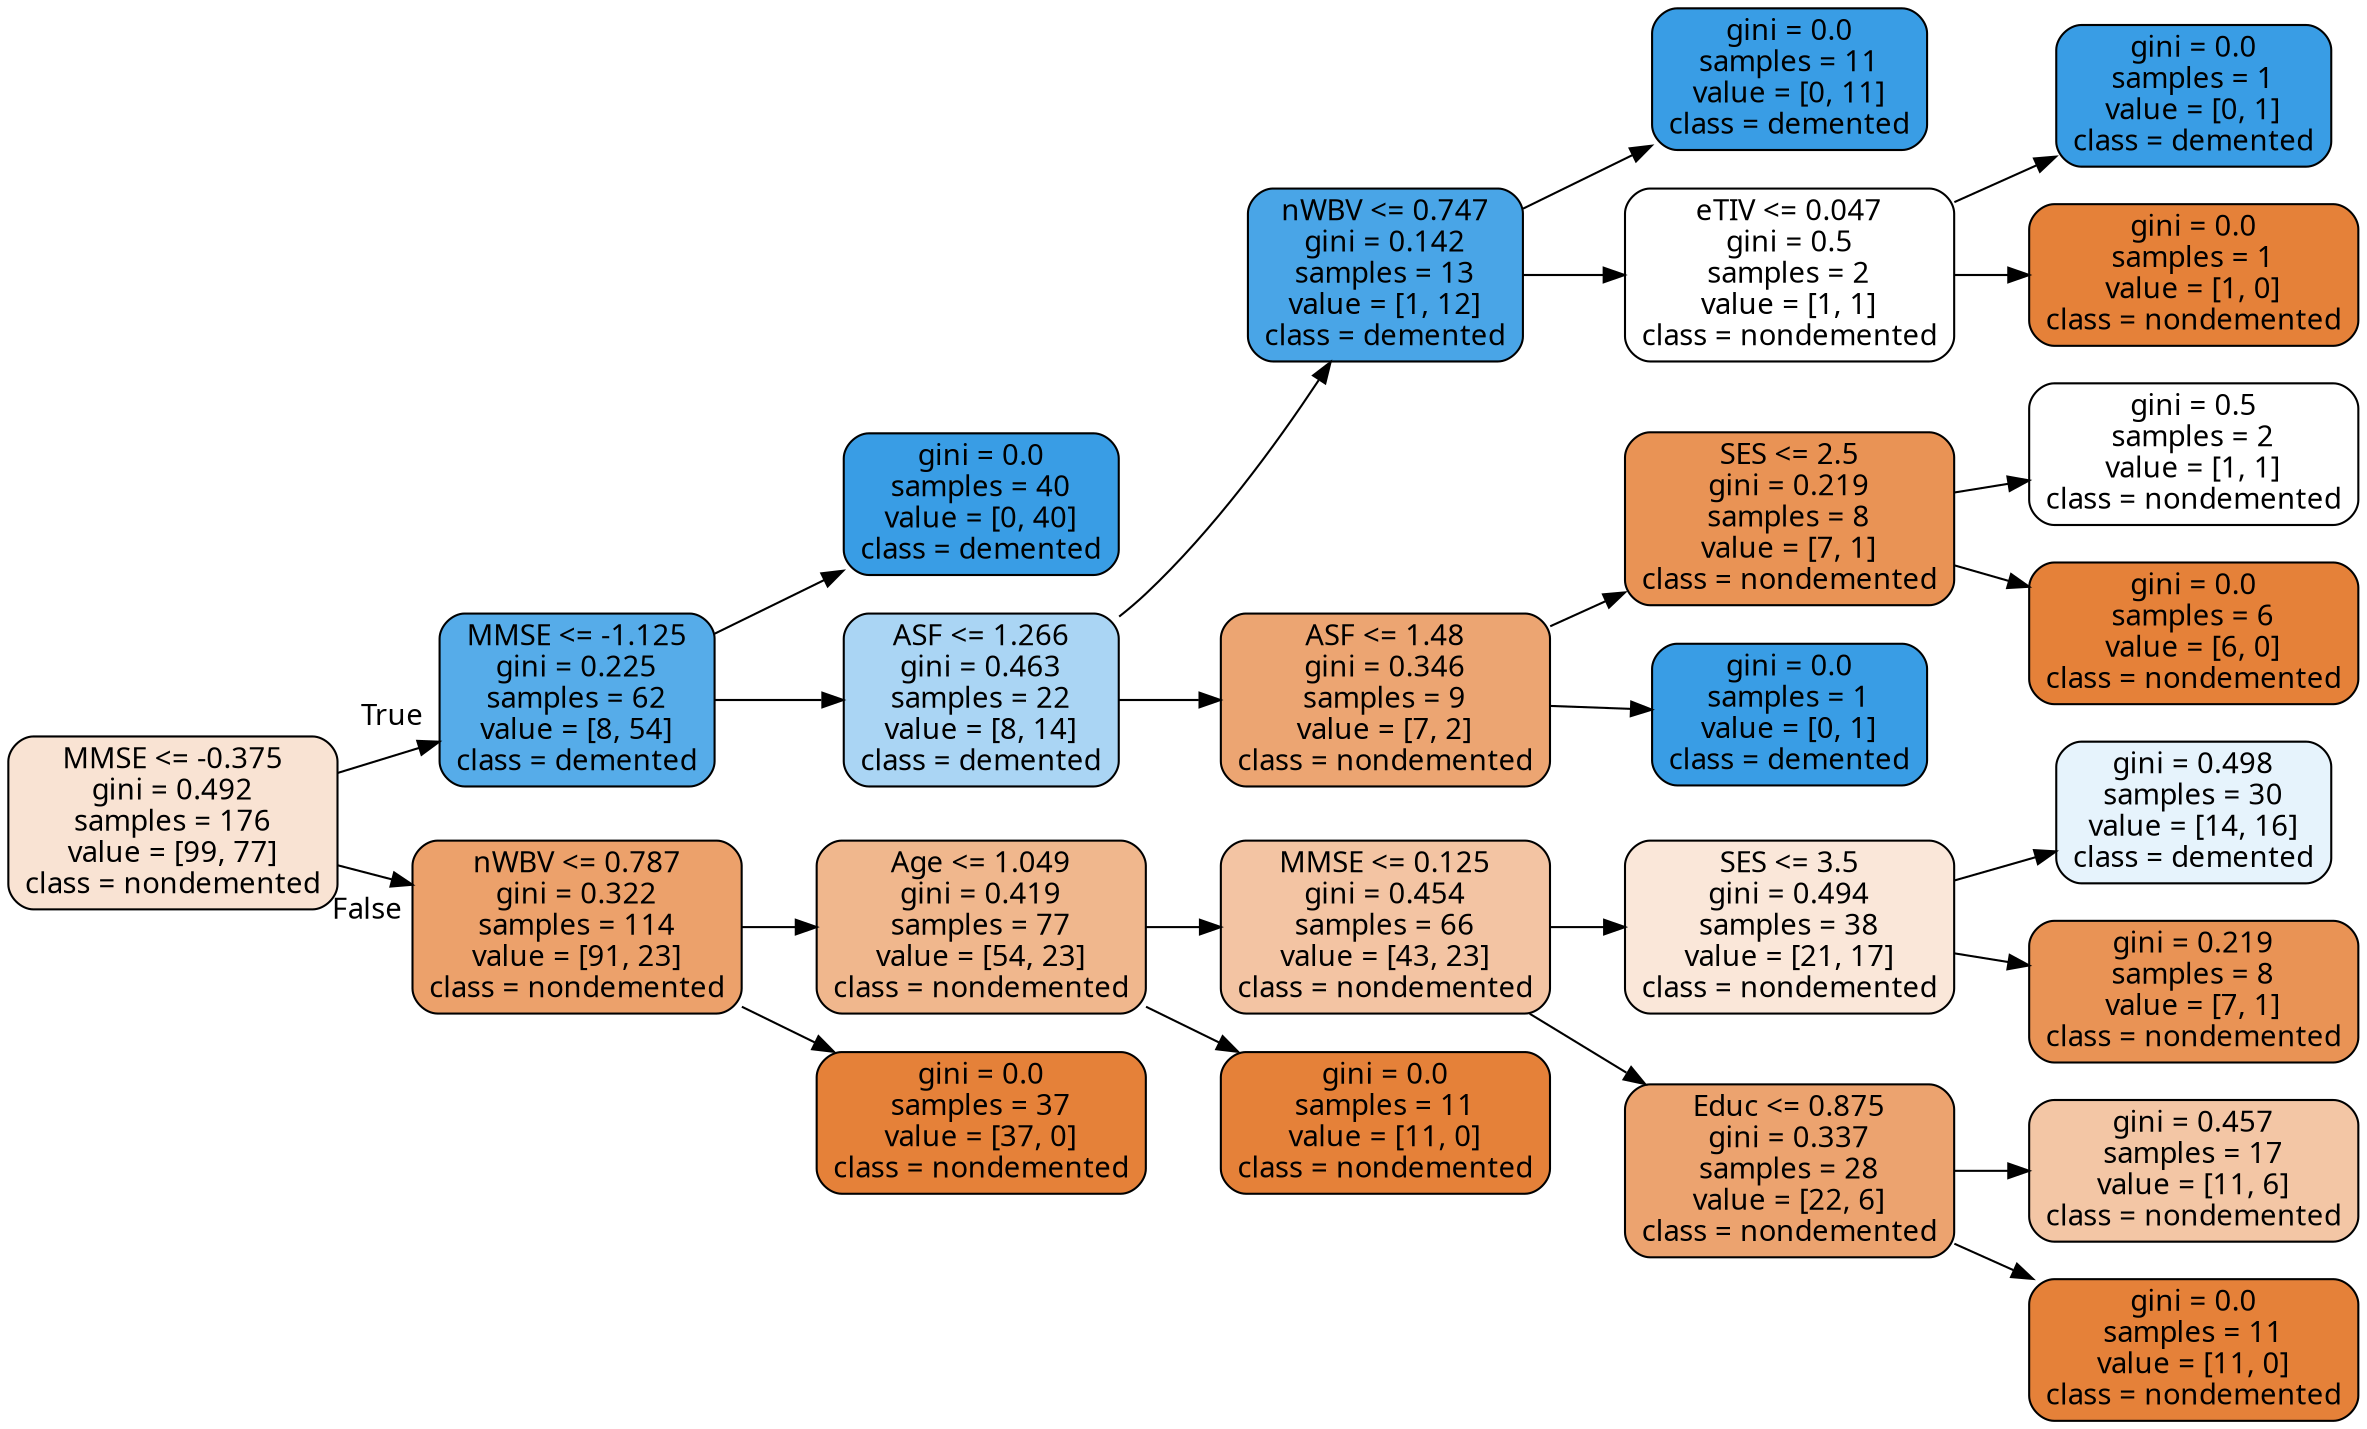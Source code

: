 digraph Tree {
node [shape=box, style="filled, rounded", color="black", fontname="futura"] ;
edge [fontname="futura"] ;
rankdir=LR ;
0 [label="MMSE <= -0.375\ngini = 0.492\nsamples = 176\nvalue = [99, 77]\nclass = nondemented", fillcolor="#f9e3d3"] ;
1 [label="MMSE <= -1.125\ngini = 0.225\nsamples = 62\nvalue = [8, 54]\nclass = demented", fillcolor="#56ace9"] ;
0 -> 1 [labeldistance=2.5, labelangle=-45, headlabel="True"] ;
2 [label="gini = 0.0\nsamples = 40\nvalue = [0, 40]\nclass = demented", fillcolor="#399de5"] ;
1 -> 2 ;
3 [label="ASF <= 1.266\ngini = 0.463\nsamples = 22\nvalue = [8, 14]\nclass = demented", fillcolor="#aad5f4"] ;
1 -> 3 ;
4 [label="nWBV <= 0.747\ngini = 0.142\nsamples = 13\nvalue = [1, 12]\nclass = demented", fillcolor="#49a5e7"] ;
3 -> 4 ;
5 [label="gini = 0.0\nsamples = 11\nvalue = [0, 11]\nclass = demented", fillcolor="#399de5"] ;
4 -> 5 ;
6 [label="eTIV <= 0.047\ngini = 0.5\nsamples = 2\nvalue = [1, 1]\nclass = nondemented", fillcolor="#ffffff"] ;
4 -> 6 ;
7 [label="gini = 0.0\nsamples = 1\nvalue = [0, 1]\nclass = demented", fillcolor="#399de5"] ;
6 -> 7 ;
8 [label="gini = 0.0\nsamples = 1\nvalue = [1, 0]\nclass = nondemented", fillcolor="#e58139"] ;
6 -> 8 ;
9 [label="ASF <= 1.48\ngini = 0.346\nsamples = 9\nvalue = [7, 2]\nclass = nondemented", fillcolor="#eca572"] ;
3 -> 9 ;
10 [label="SES <= 2.5\ngini = 0.219\nsamples = 8\nvalue = [7, 1]\nclass = nondemented", fillcolor="#e99355"] ;
9 -> 10 ;
11 [label="gini = 0.5\nsamples = 2\nvalue = [1, 1]\nclass = nondemented", fillcolor="#ffffff"] ;
10 -> 11 ;
12 [label="gini = 0.0\nsamples = 6\nvalue = [6, 0]\nclass = nondemented", fillcolor="#e58139"] ;
10 -> 12 ;
13 [label="gini = 0.0\nsamples = 1\nvalue = [0, 1]\nclass = demented", fillcolor="#399de5"] ;
9 -> 13 ;
14 [label="nWBV <= 0.787\ngini = 0.322\nsamples = 114\nvalue = [91, 23]\nclass = nondemented", fillcolor="#eca16b"] ;
0 -> 14 [labeldistance=2.5, labelangle=45, headlabel="False"] ;
15 [label="Age <= 1.049\ngini = 0.419\nsamples = 77\nvalue = [54, 23]\nclass = nondemented", fillcolor="#f0b78d"] ;
14 -> 15 ;
16 [label="MMSE <= 0.125\ngini = 0.454\nsamples = 66\nvalue = [43, 23]\nclass = nondemented", fillcolor="#f3c4a3"] ;
15 -> 16 ;
17 [label="SES <= 3.5\ngini = 0.494\nsamples = 38\nvalue = [21, 17]\nclass = nondemented", fillcolor="#fae7d9"] ;
16 -> 17 ;
18 [label="gini = 0.498\nsamples = 30\nvalue = [14, 16]\nclass = demented", fillcolor="#e6f3fc"] ;
17 -> 18 ;
19 [label="gini = 0.219\nsamples = 8\nvalue = [7, 1]\nclass = nondemented", fillcolor="#e99355"] ;
17 -> 19 ;
20 [label="Educ <= 0.875\ngini = 0.337\nsamples = 28\nvalue = [22, 6]\nclass = nondemented", fillcolor="#eca36f"] ;
16 -> 20 ;
21 [label="gini = 0.457\nsamples = 17\nvalue = [11, 6]\nclass = nondemented", fillcolor="#f3c6a5"] ;
20 -> 21 ;
22 [label="gini = 0.0\nsamples = 11\nvalue = [11, 0]\nclass = nondemented", fillcolor="#e58139"] ;
20 -> 22 ;
23 [label="gini = 0.0\nsamples = 11\nvalue = [11, 0]\nclass = nondemented", fillcolor="#e58139"] ;
15 -> 23 ;
24 [label="gini = 0.0\nsamples = 37\nvalue = [37, 0]\nclass = nondemented", fillcolor="#e58139"] ;
14 -> 24 ;
}